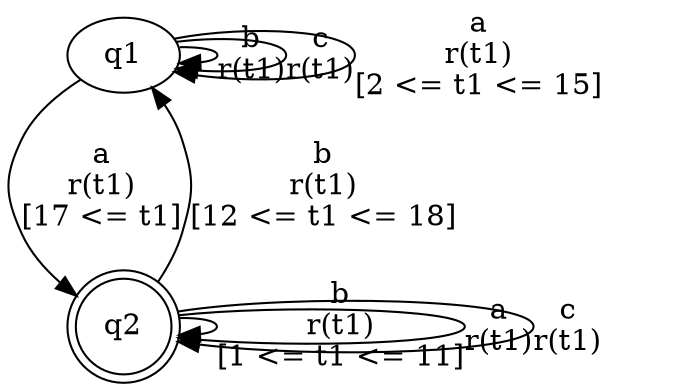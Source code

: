 digraph L {
	qq1[label=q1]
	qq2[label=q2 shape=doublecircle]
	qq1 -> qq1[label="b\nr(t1)\n"]
	qq1 -> qq1[label="c\nr(t1)\n"]
	qq1 -> qq2[label="a\nr(t1)\n[17 <= t1]"]
	qq2 -> qq2[label="b\nr(t1)\n[1 <= t1 <= 11]"]
	qq2 -> qq2[label="a\nr(t1)\n"]
	qq2 -> qq1[label="b\nr(t1)\n[12 <= t1 <= 18]"]
	qq2 -> qq2[label="c\nr(t1)\n"]
	qq1 -> qq1[label="a\nr(t1)\n[2 <= t1 <= 15]"]
}
